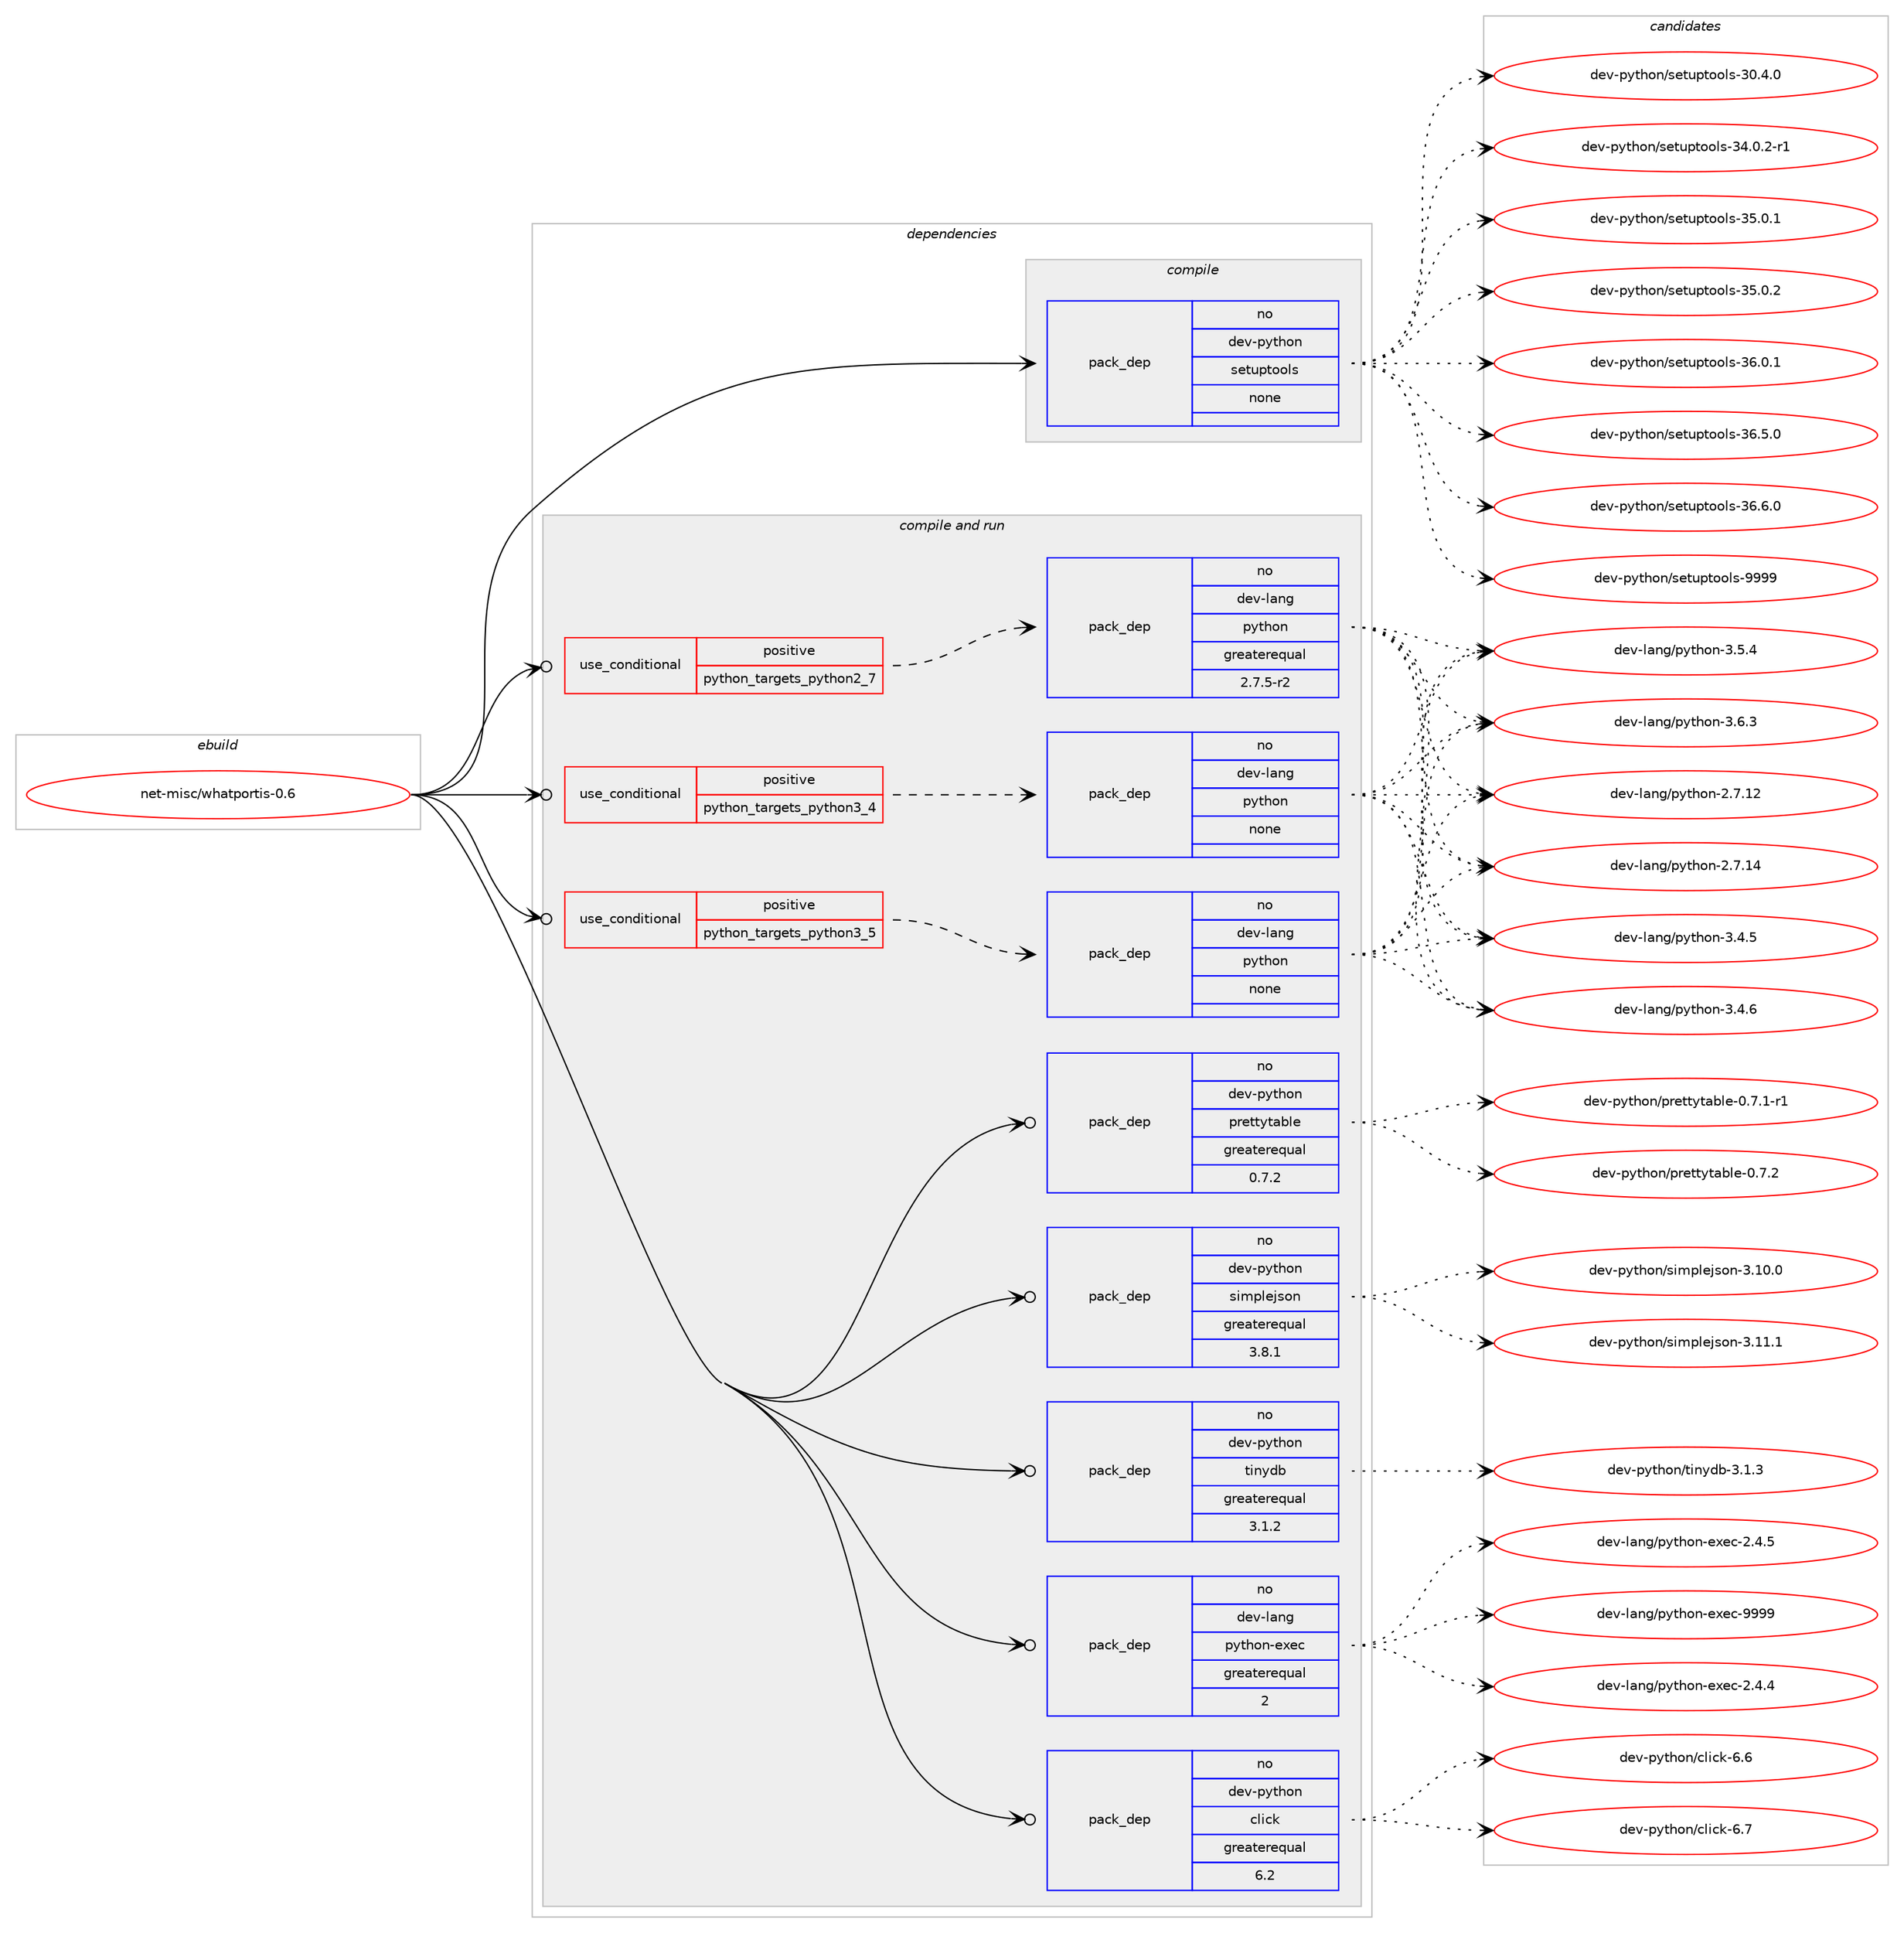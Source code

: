 digraph prolog {

# *************
# Graph options
# *************

newrank=true;
concentrate=true;
compound=true;
graph [rankdir=LR,fontname=Helvetica,fontsize=10,ranksep=1.5];#, ranksep=2.5, nodesep=0.2];
edge  [arrowhead=vee];
node  [fontname=Helvetica,fontsize=10];

# **********
# The ebuild
# **********

subgraph cluster_leftcol {
color=gray;
rank=same;
label=<<i>ebuild</i>>;
id [label="net-misc/whatportis-0.6", color=red, width=4, href="../net-misc/whatportis-0.6.svg"];
}

# ****************
# The dependencies
# ****************

subgraph cluster_midcol {
color=gray;
label=<<i>dependencies</i>>;
subgraph cluster_compile {
fillcolor="#eeeeee";
style=filled;
label=<<i>compile</i>>;
subgraph pack317747 {
dependency432011 [label=<<TABLE BORDER="0" CELLBORDER="1" CELLSPACING="0" CELLPADDING="4" WIDTH="220"><TR><TD ROWSPAN="6" CELLPADDING="30">pack_dep</TD></TR><TR><TD WIDTH="110">no</TD></TR><TR><TD>dev-python</TD></TR><TR><TD>setuptools</TD></TR><TR><TD>none</TD></TR><TR><TD></TD></TR></TABLE>>, shape=none, color=blue];
}
id:e -> dependency432011:w [weight=20,style="solid",arrowhead="vee"];
}
subgraph cluster_compileandrun {
fillcolor="#eeeeee";
style=filled;
label=<<i>compile and run</i>>;
subgraph cond106844 {
dependency432012 [label=<<TABLE BORDER="0" CELLBORDER="1" CELLSPACING="0" CELLPADDING="4"><TR><TD ROWSPAN="3" CELLPADDING="10">use_conditional</TD></TR><TR><TD>positive</TD></TR><TR><TD>python_targets_python2_7</TD></TR></TABLE>>, shape=none, color=red];
subgraph pack317748 {
dependency432013 [label=<<TABLE BORDER="0" CELLBORDER="1" CELLSPACING="0" CELLPADDING="4" WIDTH="220"><TR><TD ROWSPAN="6" CELLPADDING="30">pack_dep</TD></TR><TR><TD WIDTH="110">no</TD></TR><TR><TD>dev-lang</TD></TR><TR><TD>python</TD></TR><TR><TD>greaterequal</TD></TR><TR><TD>2.7.5-r2</TD></TR></TABLE>>, shape=none, color=blue];
}
dependency432012:e -> dependency432013:w [weight=20,style="dashed",arrowhead="vee"];
}
id:e -> dependency432012:w [weight=20,style="solid",arrowhead="odotvee"];
subgraph cond106845 {
dependency432014 [label=<<TABLE BORDER="0" CELLBORDER="1" CELLSPACING="0" CELLPADDING="4"><TR><TD ROWSPAN="3" CELLPADDING="10">use_conditional</TD></TR><TR><TD>positive</TD></TR><TR><TD>python_targets_python3_4</TD></TR></TABLE>>, shape=none, color=red];
subgraph pack317749 {
dependency432015 [label=<<TABLE BORDER="0" CELLBORDER="1" CELLSPACING="0" CELLPADDING="4" WIDTH="220"><TR><TD ROWSPAN="6" CELLPADDING="30">pack_dep</TD></TR><TR><TD WIDTH="110">no</TD></TR><TR><TD>dev-lang</TD></TR><TR><TD>python</TD></TR><TR><TD>none</TD></TR><TR><TD></TD></TR></TABLE>>, shape=none, color=blue];
}
dependency432014:e -> dependency432015:w [weight=20,style="dashed",arrowhead="vee"];
}
id:e -> dependency432014:w [weight=20,style="solid",arrowhead="odotvee"];
subgraph cond106846 {
dependency432016 [label=<<TABLE BORDER="0" CELLBORDER="1" CELLSPACING="0" CELLPADDING="4"><TR><TD ROWSPAN="3" CELLPADDING="10">use_conditional</TD></TR><TR><TD>positive</TD></TR><TR><TD>python_targets_python3_5</TD></TR></TABLE>>, shape=none, color=red];
subgraph pack317750 {
dependency432017 [label=<<TABLE BORDER="0" CELLBORDER="1" CELLSPACING="0" CELLPADDING="4" WIDTH="220"><TR><TD ROWSPAN="6" CELLPADDING="30">pack_dep</TD></TR><TR><TD WIDTH="110">no</TD></TR><TR><TD>dev-lang</TD></TR><TR><TD>python</TD></TR><TR><TD>none</TD></TR><TR><TD></TD></TR></TABLE>>, shape=none, color=blue];
}
dependency432016:e -> dependency432017:w [weight=20,style="dashed",arrowhead="vee"];
}
id:e -> dependency432016:w [weight=20,style="solid",arrowhead="odotvee"];
subgraph pack317751 {
dependency432018 [label=<<TABLE BORDER="0" CELLBORDER="1" CELLSPACING="0" CELLPADDING="4" WIDTH="220"><TR><TD ROWSPAN="6" CELLPADDING="30">pack_dep</TD></TR><TR><TD WIDTH="110">no</TD></TR><TR><TD>dev-lang</TD></TR><TR><TD>python-exec</TD></TR><TR><TD>greaterequal</TD></TR><TR><TD>2</TD></TR></TABLE>>, shape=none, color=blue];
}
id:e -> dependency432018:w [weight=20,style="solid",arrowhead="odotvee"];
subgraph pack317752 {
dependency432019 [label=<<TABLE BORDER="0" CELLBORDER="1" CELLSPACING="0" CELLPADDING="4" WIDTH="220"><TR><TD ROWSPAN="6" CELLPADDING="30">pack_dep</TD></TR><TR><TD WIDTH="110">no</TD></TR><TR><TD>dev-python</TD></TR><TR><TD>click</TD></TR><TR><TD>greaterequal</TD></TR><TR><TD>6.2</TD></TR></TABLE>>, shape=none, color=blue];
}
id:e -> dependency432019:w [weight=20,style="solid",arrowhead="odotvee"];
subgraph pack317753 {
dependency432020 [label=<<TABLE BORDER="0" CELLBORDER="1" CELLSPACING="0" CELLPADDING="4" WIDTH="220"><TR><TD ROWSPAN="6" CELLPADDING="30">pack_dep</TD></TR><TR><TD WIDTH="110">no</TD></TR><TR><TD>dev-python</TD></TR><TR><TD>prettytable</TD></TR><TR><TD>greaterequal</TD></TR><TR><TD>0.7.2</TD></TR></TABLE>>, shape=none, color=blue];
}
id:e -> dependency432020:w [weight=20,style="solid",arrowhead="odotvee"];
subgraph pack317754 {
dependency432021 [label=<<TABLE BORDER="0" CELLBORDER="1" CELLSPACING="0" CELLPADDING="4" WIDTH="220"><TR><TD ROWSPAN="6" CELLPADDING="30">pack_dep</TD></TR><TR><TD WIDTH="110">no</TD></TR><TR><TD>dev-python</TD></TR><TR><TD>simplejson</TD></TR><TR><TD>greaterequal</TD></TR><TR><TD>3.8.1</TD></TR></TABLE>>, shape=none, color=blue];
}
id:e -> dependency432021:w [weight=20,style="solid",arrowhead="odotvee"];
subgraph pack317755 {
dependency432022 [label=<<TABLE BORDER="0" CELLBORDER="1" CELLSPACING="0" CELLPADDING="4" WIDTH="220"><TR><TD ROWSPAN="6" CELLPADDING="30">pack_dep</TD></TR><TR><TD WIDTH="110">no</TD></TR><TR><TD>dev-python</TD></TR><TR><TD>tinydb</TD></TR><TR><TD>greaterequal</TD></TR><TR><TD>3.1.2</TD></TR></TABLE>>, shape=none, color=blue];
}
id:e -> dependency432022:w [weight=20,style="solid",arrowhead="odotvee"];
}
subgraph cluster_run {
fillcolor="#eeeeee";
style=filled;
label=<<i>run</i>>;
}
}

# **************
# The candidates
# **************

subgraph cluster_choices {
rank=same;
color=gray;
label=<<i>candidates</i>>;

subgraph choice317747 {
color=black;
nodesep=1;
choice100101118451121211161041111104711510111611711211611111110811545514846524648 [label="dev-python/setuptools-30.4.0", color=red, width=4,href="../dev-python/setuptools-30.4.0.svg"];
choice1001011184511212111610411111047115101116117112116111111108115455152464846504511449 [label="dev-python/setuptools-34.0.2-r1", color=red, width=4,href="../dev-python/setuptools-34.0.2-r1.svg"];
choice100101118451121211161041111104711510111611711211611111110811545515346484649 [label="dev-python/setuptools-35.0.1", color=red, width=4,href="../dev-python/setuptools-35.0.1.svg"];
choice100101118451121211161041111104711510111611711211611111110811545515346484650 [label="dev-python/setuptools-35.0.2", color=red, width=4,href="../dev-python/setuptools-35.0.2.svg"];
choice100101118451121211161041111104711510111611711211611111110811545515446484649 [label="dev-python/setuptools-36.0.1", color=red, width=4,href="../dev-python/setuptools-36.0.1.svg"];
choice100101118451121211161041111104711510111611711211611111110811545515446534648 [label="dev-python/setuptools-36.5.0", color=red, width=4,href="../dev-python/setuptools-36.5.0.svg"];
choice100101118451121211161041111104711510111611711211611111110811545515446544648 [label="dev-python/setuptools-36.6.0", color=red, width=4,href="../dev-python/setuptools-36.6.0.svg"];
choice10010111845112121116104111110471151011161171121161111111081154557575757 [label="dev-python/setuptools-9999", color=red, width=4,href="../dev-python/setuptools-9999.svg"];
dependency432011:e -> choice100101118451121211161041111104711510111611711211611111110811545514846524648:w [style=dotted,weight="100"];
dependency432011:e -> choice1001011184511212111610411111047115101116117112116111111108115455152464846504511449:w [style=dotted,weight="100"];
dependency432011:e -> choice100101118451121211161041111104711510111611711211611111110811545515346484649:w [style=dotted,weight="100"];
dependency432011:e -> choice100101118451121211161041111104711510111611711211611111110811545515346484650:w [style=dotted,weight="100"];
dependency432011:e -> choice100101118451121211161041111104711510111611711211611111110811545515446484649:w [style=dotted,weight="100"];
dependency432011:e -> choice100101118451121211161041111104711510111611711211611111110811545515446534648:w [style=dotted,weight="100"];
dependency432011:e -> choice100101118451121211161041111104711510111611711211611111110811545515446544648:w [style=dotted,weight="100"];
dependency432011:e -> choice10010111845112121116104111110471151011161171121161111111081154557575757:w [style=dotted,weight="100"];
}
subgraph choice317748 {
color=black;
nodesep=1;
choice10010111845108971101034711212111610411111045504655464950 [label="dev-lang/python-2.7.12", color=red, width=4,href="../dev-lang/python-2.7.12.svg"];
choice10010111845108971101034711212111610411111045504655464952 [label="dev-lang/python-2.7.14", color=red, width=4,href="../dev-lang/python-2.7.14.svg"];
choice100101118451089711010347112121116104111110455146524653 [label="dev-lang/python-3.4.5", color=red, width=4,href="../dev-lang/python-3.4.5.svg"];
choice100101118451089711010347112121116104111110455146524654 [label="dev-lang/python-3.4.6", color=red, width=4,href="../dev-lang/python-3.4.6.svg"];
choice100101118451089711010347112121116104111110455146534652 [label="dev-lang/python-3.5.4", color=red, width=4,href="../dev-lang/python-3.5.4.svg"];
choice100101118451089711010347112121116104111110455146544651 [label="dev-lang/python-3.6.3", color=red, width=4,href="../dev-lang/python-3.6.3.svg"];
dependency432013:e -> choice10010111845108971101034711212111610411111045504655464950:w [style=dotted,weight="100"];
dependency432013:e -> choice10010111845108971101034711212111610411111045504655464952:w [style=dotted,weight="100"];
dependency432013:e -> choice100101118451089711010347112121116104111110455146524653:w [style=dotted,weight="100"];
dependency432013:e -> choice100101118451089711010347112121116104111110455146524654:w [style=dotted,weight="100"];
dependency432013:e -> choice100101118451089711010347112121116104111110455146534652:w [style=dotted,weight="100"];
dependency432013:e -> choice100101118451089711010347112121116104111110455146544651:w [style=dotted,weight="100"];
}
subgraph choice317749 {
color=black;
nodesep=1;
choice10010111845108971101034711212111610411111045504655464950 [label="dev-lang/python-2.7.12", color=red, width=4,href="../dev-lang/python-2.7.12.svg"];
choice10010111845108971101034711212111610411111045504655464952 [label="dev-lang/python-2.7.14", color=red, width=4,href="../dev-lang/python-2.7.14.svg"];
choice100101118451089711010347112121116104111110455146524653 [label="dev-lang/python-3.4.5", color=red, width=4,href="../dev-lang/python-3.4.5.svg"];
choice100101118451089711010347112121116104111110455146524654 [label="dev-lang/python-3.4.6", color=red, width=4,href="../dev-lang/python-3.4.6.svg"];
choice100101118451089711010347112121116104111110455146534652 [label="dev-lang/python-3.5.4", color=red, width=4,href="../dev-lang/python-3.5.4.svg"];
choice100101118451089711010347112121116104111110455146544651 [label="dev-lang/python-3.6.3", color=red, width=4,href="../dev-lang/python-3.6.3.svg"];
dependency432015:e -> choice10010111845108971101034711212111610411111045504655464950:w [style=dotted,weight="100"];
dependency432015:e -> choice10010111845108971101034711212111610411111045504655464952:w [style=dotted,weight="100"];
dependency432015:e -> choice100101118451089711010347112121116104111110455146524653:w [style=dotted,weight="100"];
dependency432015:e -> choice100101118451089711010347112121116104111110455146524654:w [style=dotted,weight="100"];
dependency432015:e -> choice100101118451089711010347112121116104111110455146534652:w [style=dotted,weight="100"];
dependency432015:e -> choice100101118451089711010347112121116104111110455146544651:w [style=dotted,weight="100"];
}
subgraph choice317750 {
color=black;
nodesep=1;
choice10010111845108971101034711212111610411111045504655464950 [label="dev-lang/python-2.7.12", color=red, width=4,href="../dev-lang/python-2.7.12.svg"];
choice10010111845108971101034711212111610411111045504655464952 [label="dev-lang/python-2.7.14", color=red, width=4,href="../dev-lang/python-2.7.14.svg"];
choice100101118451089711010347112121116104111110455146524653 [label="dev-lang/python-3.4.5", color=red, width=4,href="../dev-lang/python-3.4.5.svg"];
choice100101118451089711010347112121116104111110455146524654 [label="dev-lang/python-3.4.6", color=red, width=4,href="../dev-lang/python-3.4.6.svg"];
choice100101118451089711010347112121116104111110455146534652 [label="dev-lang/python-3.5.4", color=red, width=4,href="../dev-lang/python-3.5.4.svg"];
choice100101118451089711010347112121116104111110455146544651 [label="dev-lang/python-3.6.3", color=red, width=4,href="../dev-lang/python-3.6.3.svg"];
dependency432017:e -> choice10010111845108971101034711212111610411111045504655464950:w [style=dotted,weight="100"];
dependency432017:e -> choice10010111845108971101034711212111610411111045504655464952:w [style=dotted,weight="100"];
dependency432017:e -> choice100101118451089711010347112121116104111110455146524653:w [style=dotted,weight="100"];
dependency432017:e -> choice100101118451089711010347112121116104111110455146524654:w [style=dotted,weight="100"];
dependency432017:e -> choice100101118451089711010347112121116104111110455146534652:w [style=dotted,weight="100"];
dependency432017:e -> choice100101118451089711010347112121116104111110455146544651:w [style=dotted,weight="100"];
}
subgraph choice317751 {
color=black;
nodesep=1;
choice1001011184510897110103471121211161041111104510112010199455046524652 [label="dev-lang/python-exec-2.4.4", color=red, width=4,href="../dev-lang/python-exec-2.4.4.svg"];
choice1001011184510897110103471121211161041111104510112010199455046524653 [label="dev-lang/python-exec-2.4.5", color=red, width=4,href="../dev-lang/python-exec-2.4.5.svg"];
choice10010111845108971101034711212111610411111045101120101994557575757 [label="dev-lang/python-exec-9999", color=red, width=4,href="../dev-lang/python-exec-9999.svg"];
dependency432018:e -> choice1001011184510897110103471121211161041111104510112010199455046524652:w [style=dotted,weight="100"];
dependency432018:e -> choice1001011184510897110103471121211161041111104510112010199455046524653:w [style=dotted,weight="100"];
dependency432018:e -> choice10010111845108971101034711212111610411111045101120101994557575757:w [style=dotted,weight="100"];
}
subgraph choice317752 {
color=black;
nodesep=1;
choice1001011184511212111610411111047991081059910745544654 [label="dev-python/click-6.6", color=red, width=4,href="../dev-python/click-6.6.svg"];
choice1001011184511212111610411111047991081059910745544655 [label="dev-python/click-6.7", color=red, width=4,href="../dev-python/click-6.7.svg"];
dependency432019:e -> choice1001011184511212111610411111047991081059910745544654:w [style=dotted,weight="100"];
dependency432019:e -> choice1001011184511212111610411111047991081059910745544655:w [style=dotted,weight="100"];
}
subgraph choice317753 {
color=black;
nodesep=1;
choice100101118451121211161041111104711211410111611612111697981081014548465546494511449 [label="dev-python/prettytable-0.7.1-r1", color=red, width=4,href="../dev-python/prettytable-0.7.1-r1.svg"];
choice10010111845112121116104111110471121141011161161211169798108101454846554650 [label="dev-python/prettytable-0.7.2", color=red, width=4,href="../dev-python/prettytable-0.7.2.svg"];
dependency432020:e -> choice100101118451121211161041111104711211410111611612111697981081014548465546494511449:w [style=dotted,weight="100"];
dependency432020:e -> choice10010111845112121116104111110471121141011161161211169798108101454846554650:w [style=dotted,weight="100"];
}
subgraph choice317754 {
color=black;
nodesep=1;
choice100101118451121211161041111104711510510911210810110611511111045514649484648 [label="dev-python/simplejson-3.10.0", color=red, width=4,href="../dev-python/simplejson-3.10.0.svg"];
choice100101118451121211161041111104711510510911210810110611511111045514649494649 [label="dev-python/simplejson-3.11.1", color=red, width=4,href="../dev-python/simplejson-3.11.1.svg"];
dependency432021:e -> choice100101118451121211161041111104711510510911210810110611511111045514649484648:w [style=dotted,weight="100"];
dependency432021:e -> choice100101118451121211161041111104711510510911210810110611511111045514649494649:w [style=dotted,weight="100"];
}
subgraph choice317755 {
color=black;
nodesep=1;
choice100101118451121211161041111104711610511012110098455146494651 [label="dev-python/tinydb-3.1.3", color=red, width=4,href="../dev-python/tinydb-3.1.3.svg"];
dependency432022:e -> choice100101118451121211161041111104711610511012110098455146494651:w [style=dotted,weight="100"];
}
}

}
